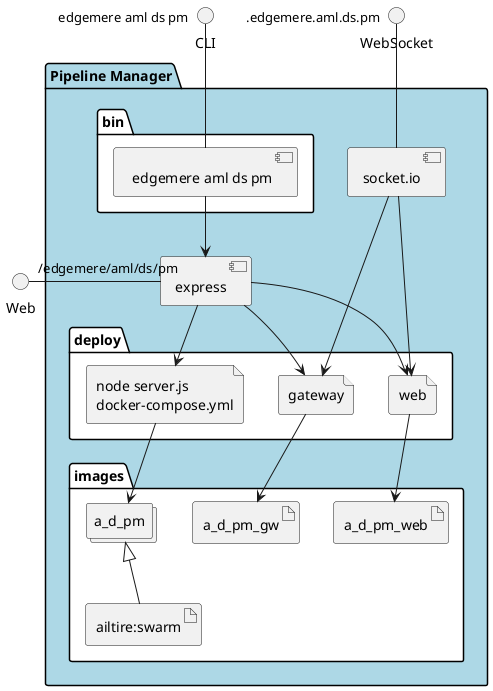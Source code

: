 @startuml
  interface CLI
  interface Web
  interface WebSocket
package "Pipeline Manager" #lightblue {
  component express as REST
  component socket.io as socket
  folder bin #ffffff {
    component " edgemere aml ds pm" as binName
  }
  binName --> REST

  folder deploy #ffffff {
      file "node server.js\ndocker-compose.yml" as a_d_pm_container
      REST --> a_d_pm_container

  
    file "web" as web_container
    REST --> web_container
    socket ---> web_container
  
    file "gateway" as gateway_container
    REST --> gateway_container
    socket ---> gateway_container
  
  }
  folder images #ffffff {
    collections "a_d_pm" as a_d_pmimage
    artifact "ailtire:swarm" as ailtireswarm
    a_d_pmimage <|-- ailtireswarm
    a_d_pm_container --> a_d_pmimage

  
      artifact a_d_pm_web
      web_container --> a_d_pm_web
    
      artifact a_d_pm_gw
      gateway_container --> a_d_pm_gw
    
  }
}
CLI " edgemere aml ds pm" -- binName
Web "/edgemere/aml/ds/pm" - REST
WebSocket ".edgemere.aml.ds.pm" -- socket

@enduml
